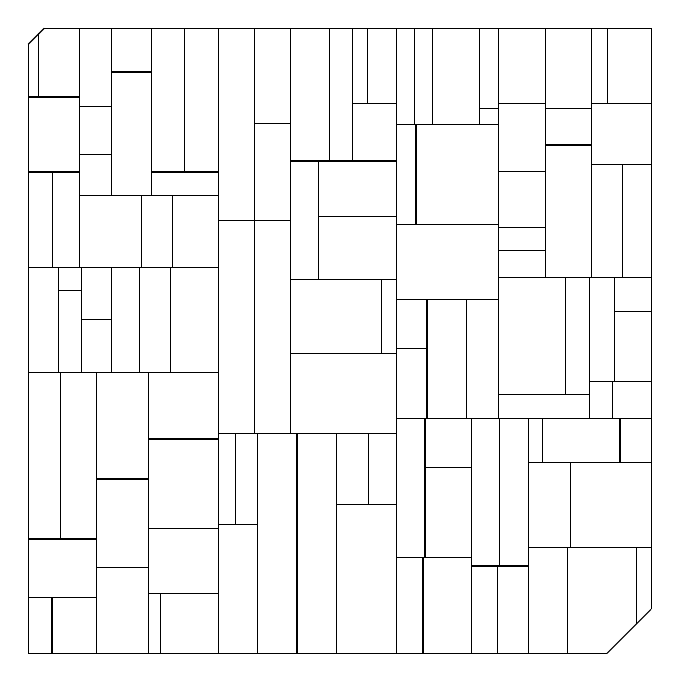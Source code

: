 \begin{tikzpicture}
    \draw (-3.938,-3.974) -- (3.412,-3.974);
    \draw (3.412,-3.974) -- (3.972,-3.414);
    \draw (3.972,-3.414) -- (3.972,3.966);
    \draw (3.972,3.966) -- (-3.734,3.966);
    \draw (-3.734,3.966) -- (-3.938,3.762);
    \draw (-3.938,3.762) -- (-3.938,-3.974);
    \draw (-1.525,-3.974) -- (-1.525,3.966);
    \draw (0.735,-3.974) -- (0.735,3.966);
    \draw (3.972,-0.996) -- (0.735,-0.996);
    \draw (2.031,-0.996) -- (2.031,3.966);
    \draw (3.972,0.801) -- (2.031,0.801);
    \draw (2.627,0.801) -- (2.627,3.966);
    \draw (3.21,0.801) -- (3.21,3.966);
    \draw (3.972,2.234) -- (3.21,2.234);
    \draw (3.972,3.007) -- (3.21,3.007);
    \draw (3.423,3.007) -- (3.423,3.966);
    \draw (3.609,0.801) -- (3.609,2.234);
    \draw (3.21,2.483) -- (2.627,2.483);
    \draw (3.21,2.95) -- (2.627,2.95);
    \draw (2.627,1.437) -- (2.031,1.437);
    \draw (2.627,2.142) -- (2.031,2.142);
    \draw (2.627,3.007) -- (2.031,3.007);
    \draw (2.627,1.14) -- (2.031,1.14);
    \draw (3.195,-0.996) -- (3.195,0.801);
    \draw (3.972,-0.517) -- (3.195,-0.517);
    \draw (3.503,-0.517) -- (3.503,0.801);
    \draw (3.972,0.369) -- (3.503,0.369);
    \draw (3.484,-0.996) -- (3.484,-0.517);
    \draw (3.195,-0.683) -- (2.031,-0.683);
    \draw (2.883,-0.683) -- (2.883,0.801);
    \draw (2.031,0.518) -- (0.735,0.518);
    \draw (2.031,2.74) -- (0.735,2.74);
    \draw (1.199,2.74) -- (1.199,3.966);
    \draw (1.79,2.74) -- (1.79,3.966);
    \draw (2.031,2.951) -- (1.79,2.951);
    \draw (0.967,2.74) -- (0.967,3.966);
    \draw (2.031,1.477) -- (0.735,1.477);
    \draw (0.987,1.477) -- (0.987,2.74);
    \draw (1.127,-0.996) -- (1.127,0.518);
    \draw (1.632,-0.996) -- (1.632,0.518);
    \draw (1.127,-0.106) -- (0.735,-0.106);
    \draw (1.69,-3.974) -- (1.69,-0.996);
    \draw (2.418,-3.974) -- (2.418,-0.996);
    \draw (3.972,-2.633) -- (2.418,-2.633);
    \draw (3.972,-1.547) -- (2.418,-1.547);
    \draw (2.592,-1.547) -- (2.592,-0.996);
    \draw (3.578,-1.547) -- (3.578,-0.996);
    \draw (2.946,-2.633) -- (2.946,-1.547);
    \draw (2.911,-3.974) -- (2.911,-2.633);
    \draw (3.791,-3.596) -- (3.791,-2.633);
    \draw (2.418,-2.864) -- (1.69,-2.864);
    \draw (2.052,-2.864) -- (2.052,-0.996);
    \draw (2.017,-3.974) -- (2.017,-2.864);
    \draw (1.69,-2.753) -- (0.735,-2.753);
    \draw (1.101,-2.753) -- (1.101,-0.996);
    \draw (1.69,-1.616) -- (1.101,-1.616);
    \draw (1.076,-3.974) -- (1.076,-2.753);
    \draw (0.735,-1.184) -- (-1.525,-1.184);
    \draw (-0.605,-1.184) -- (-0.605,3.966);
    \draw (0.735,0.772) -- (-0.605,0.772);
    \draw (0.735,2.28) -- (-0.605,2.28);
    \draw (0.182,2.28) -- (0.182,3.966);
    \draw (0.735,3.011) -- (0.182,3.011);
    \draw (0.367,3.011) -- (0.367,3.966);
    \draw (-0.113,2.28) -- (-0.113,3.966);
    \draw (-0.255,0.772) -- (-0.255,2.28);
    \draw (0.735,1.575) -- (-0.255,1.575);
    \draw (0.735,-0.163) -- (-0.605,-0.163);
    \draw (0.545,-0.163) -- (0.545,0.772);
    \draw (-0.605,1.528) -- (-1.525,1.528);
    \draw (-1.065,1.528) -- (-1.065,3.966);
    \draw (-0.605,2.752) -- (-1.065,2.752);
    \draw (-1.065,-1.184) -- (-1.065,1.528);
    \draw (-1.03,-3.974) -- (-1.03,-1.184);
    \draw (-0.018,-3.974) -- (-0.018,-1.184);
    \draw (0.735,-2.081) -- (-0.018,-2.081);
    \draw (0.388,-2.081) -- (0.388,-1.184);
    \draw (-0.524,-3.974) -- (-0.524,-1.184);
    \draw (-1.03,-2.333) -- (-1.525,-2.333);
    \draw (-1.304,-2.333) -- (-1.304,-1.184);
    \draw (-1.525,-0.401) -- (-3.938,-0.401);
    \draw (-1.525,0.922) -- (-3.938,0.922);
    \draw (-3.284,0.922) -- (-3.284,3.966);
    \draw (-1.525,1.836) -- (-3.284,1.836);
    \draw (-2.875,1.836) -- (-2.875,3.966);
    \draw (-2.375,1.836) -- (-2.375,3.966);
    \draw (-1.525,2.14) -- (-2.375,2.14);
    \draw (-1.95,2.14) -- (-1.95,3.966);
    \draw (-2.375,3.41) -- (-2.875,3.41);
    \draw (-2.875,2.357) -- (-3.284,2.357);
    \draw (-2.875,2.97) -- (-3.284,2.97);
    \draw (-2.499,0.922) -- (-2.499,1.836);
    \draw (-2.109,0.922) -- (-2.109,1.836);
    \draw (-3.284,2.14) -- (-3.938,2.14);
    \draw (-3.284,3.092) -- (-3.938,3.092);
    \draw (-3.802,3.092) -- (-3.802,3.899);
    \draw (-3.633,0.922) -- (-3.633,2.14);
    \draw (-3.26,-0.401) -- (-3.26,0.922);
    \draw (-2.878,-0.401) -- (-2.878,0.922);
    \draw (-2.528,-0.401) -- (-2.528,0.922);
    \draw (-2.126,-0.401) -- (-2.126,0.922);
    \draw (-2.878,0.27) -- (-3.26,0.27);
    \draw (-3.549,-0.401) -- (-3.549,0.922);
    \draw (-3.26,0.64) -- (-3.549,0.64);
    \draw (-3.069,-3.974) -- (-3.069,-0.401);
    \draw (-2.413,-3.974) -- (-2.413,-0.401);
    \draw (-1.525,-3.217) -- (-2.413,-3.217);
    \draw (-1.525,-2.384) -- (-2.413,-2.384);
    \draw (-1.525,-1.251) -- (-2.413,-1.251);
    \draw (-2.255,-3.974) -- (-2.255,-3.217);
    \draw (-2.413,-2.885) -- (-3.069,-2.885);
    \draw (-2.413,-1.759) -- (-3.069,-1.759);
    \draw (-3.069,-3.264) -- (-3.938,-3.264);
    \draw (-3.069,-2.521) -- (-3.938,-2.521);
    \draw (-3.525,-2.521) -- (-3.525,-0.401);
    \draw (-3.636,-3.974) -- (-3.636,-3.264);
\end{tikzpicture}
